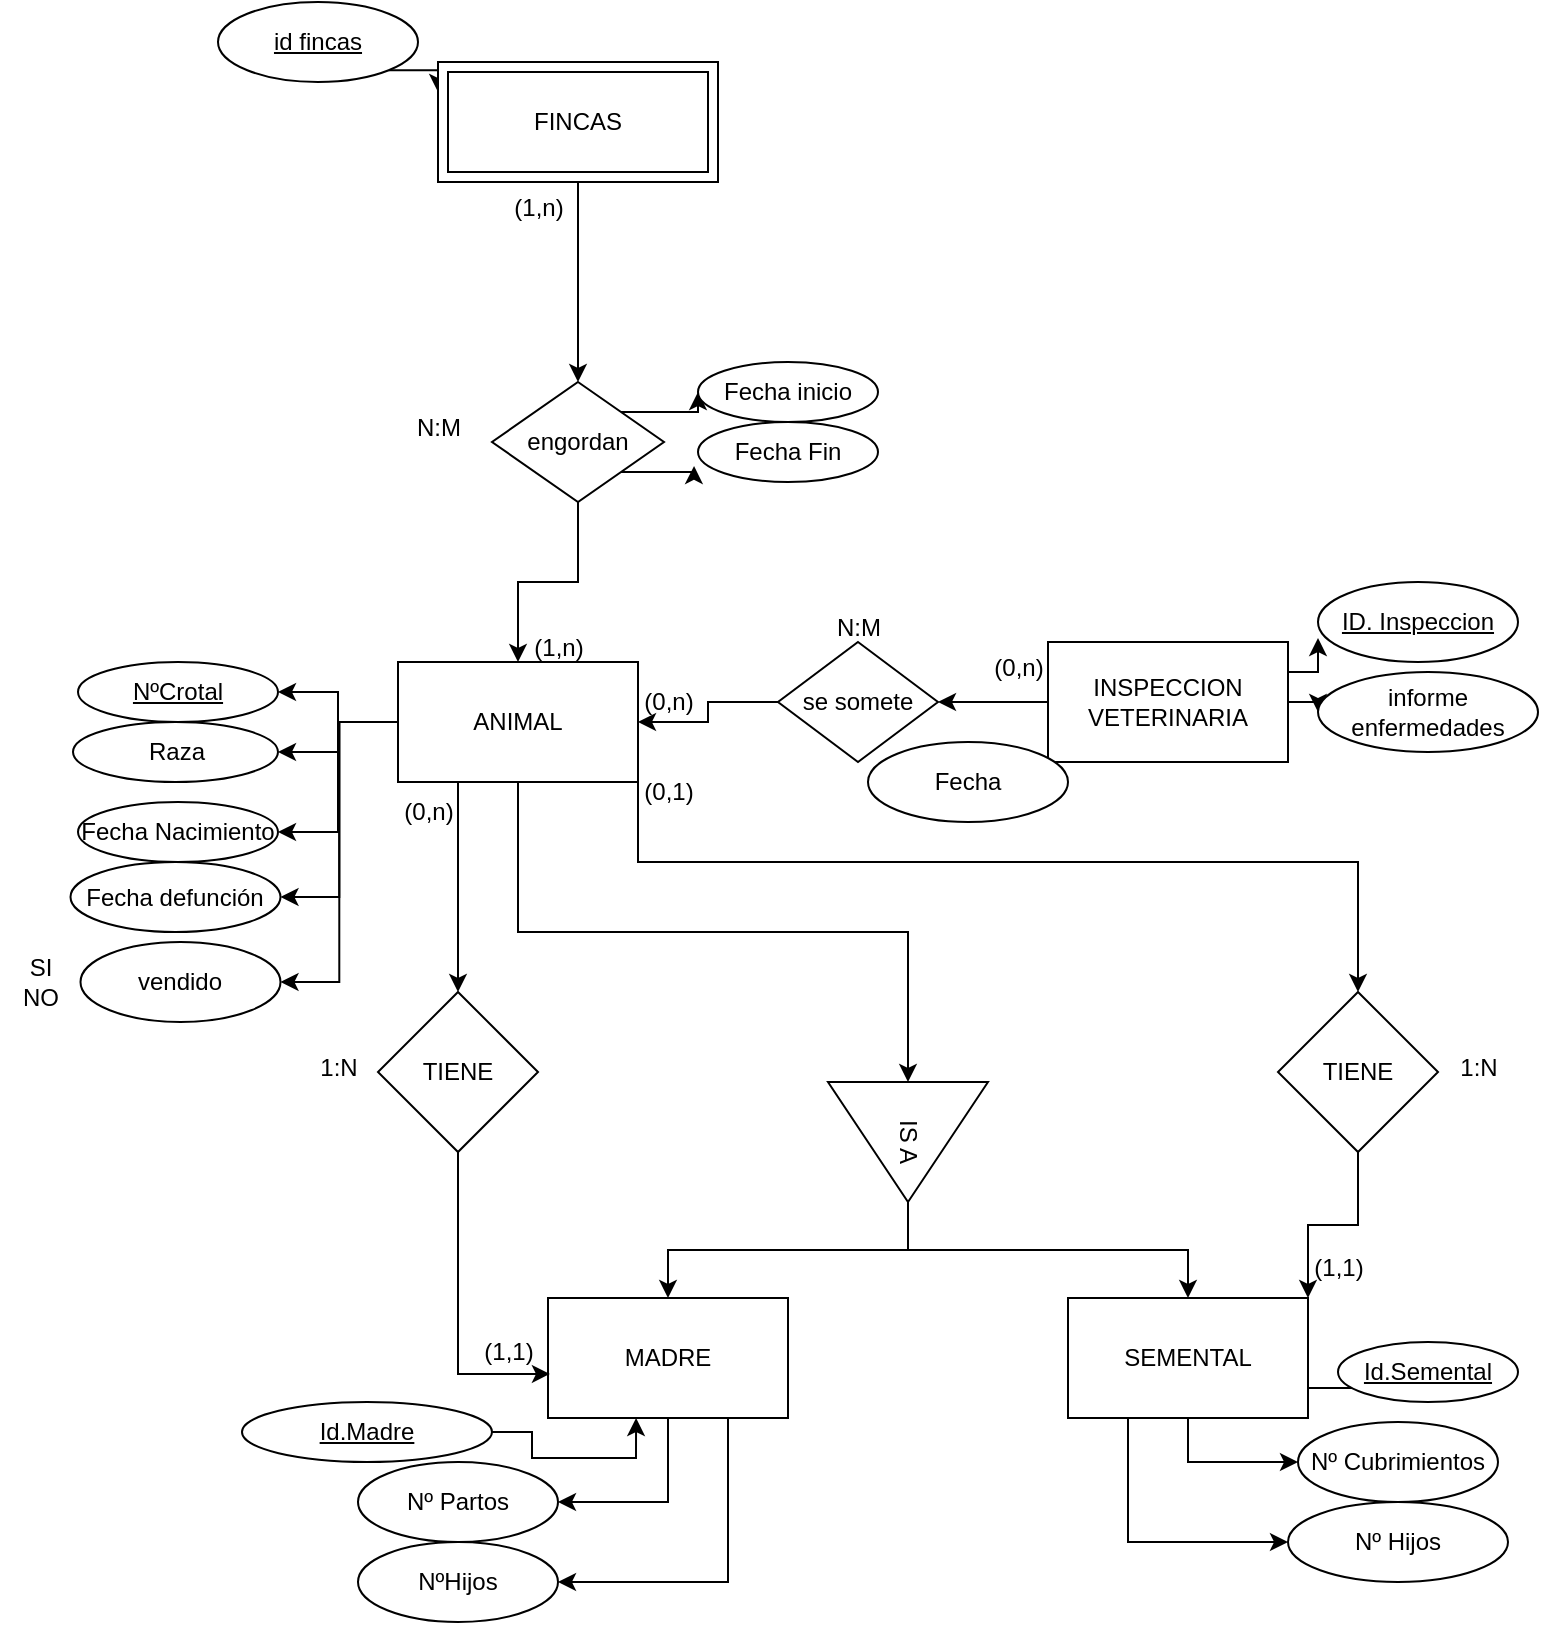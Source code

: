 <mxfile version="22.0.2" type="device">
  <diagram name="Página-1" id="4yHL77mqh13cgWV23KcG">
    <mxGraphModel dx="1779" dy="827" grid="1" gridSize="10" guides="1" tooltips="1" connect="1" arrows="1" fold="1" page="1" pageScale="1" pageWidth="827" pageHeight="1169" math="0" shadow="0">
      <root>
        <mxCell id="0" />
        <mxCell id="1" parent="0" />
        <mxCell id="sySCFFqM4Ui65GVLa6ty-9" style="edgeStyle=orthogonalEdgeStyle;rounded=0;orthogonalLoop=1;jettySize=auto;html=1;exitX=0.5;exitY=1;exitDx=0;exitDy=0;entryX=0;entryY=0.5;entryDx=0;entryDy=0;" edge="1" parent="1" source="sySCFFqM4Ui65GVLa6ty-2" target="sySCFFqM4Ui65GVLa6ty-8">
          <mxGeometry relative="1" as="geometry" />
        </mxCell>
        <mxCell id="sySCFFqM4Ui65GVLa6ty-38" style="edgeStyle=orthogonalEdgeStyle;rounded=0;orthogonalLoop=1;jettySize=auto;html=1;exitX=0;exitY=0.5;exitDx=0;exitDy=0;entryX=1;entryY=0.5;entryDx=0;entryDy=0;" edge="1" parent="1" source="sySCFFqM4Ui65GVLa6ty-2" target="sySCFFqM4Ui65GVLa6ty-13">
          <mxGeometry relative="1" as="geometry" />
        </mxCell>
        <mxCell id="sySCFFqM4Ui65GVLa6ty-39" style="edgeStyle=orthogonalEdgeStyle;rounded=0;orthogonalLoop=1;jettySize=auto;html=1;exitX=0;exitY=0.5;exitDx=0;exitDy=0;entryX=1;entryY=0.5;entryDx=0;entryDy=0;" edge="1" parent="1" source="sySCFFqM4Ui65GVLa6ty-2" target="sySCFFqM4Ui65GVLa6ty-12">
          <mxGeometry relative="1" as="geometry" />
        </mxCell>
        <mxCell id="sySCFFqM4Ui65GVLa6ty-41" style="edgeStyle=orthogonalEdgeStyle;rounded=0;orthogonalLoop=1;jettySize=auto;html=1;exitX=0;exitY=0.5;exitDx=0;exitDy=0;entryX=1;entryY=0.5;entryDx=0;entryDy=0;" edge="1" parent="1" source="sySCFFqM4Ui65GVLa6ty-2" target="sySCFFqM4Ui65GVLa6ty-35">
          <mxGeometry relative="1" as="geometry" />
        </mxCell>
        <mxCell id="sySCFFqM4Ui65GVLa6ty-42" style="edgeStyle=orthogonalEdgeStyle;rounded=0;orthogonalLoop=1;jettySize=auto;html=1;exitX=0;exitY=0.5;exitDx=0;exitDy=0;entryX=1;entryY=0.5;entryDx=0;entryDy=0;" edge="1" parent="1" source="sySCFFqM4Ui65GVLa6ty-2" target="sySCFFqM4Ui65GVLa6ty-36">
          <mxGeometry relative="1" as="geometry" />
        </mxCell>
        <mxCell id="sySCFFqM4Ui65GVLa6ty-84" style="edgeStyle=orthogonalEdgeStyle;rounded=0;orthogonalLoop=1;jettySize=auto;html=1;exitX=1;exitY=1;exitDx=0;exitDy=0;" edge="1" parent="1" source="sySCFFqM4Ui65GVLa6ty-2" target="sySCFFqM4Ui65GVLa6ty-75">
          <mxGeometry relative="1" as="geometry">
            <Array as="points">
              <mxPoint x="310" y="440" />
              <mxPoint x="670" y="440" />
            </Array>
          </mxGeometry>
        </mxCell>
        <mxCell id="sySCFFqM4Ui65GVLa6ty-86" style="edgeStyle=orthogonalEdgeStyle;rounded=0;orthogonalLoop=1;jettySize=auto;html=1;exitX=0.25;exitY=1;exitDx=0;exitDy=0;entryX=0.5;entryY=0;entryDx=0;entryDy=0;" edge="1" parent="1" source="sySCFFqM4Ui65GVLa6ty-2" target="sySCFFqM4Ui65GVLa6ty-74">
          <mxGeometry relative="1" as="geometry" />
        </mxCell>
        <mxCell id="sySCFFqM4Ui65GVLa6ty-96" style="edgeStyle=orthogonalEdgeStyle;rounded=0;orthogonalLoop=1;jettySize=auto;html=1;exitX=0;exitY=0.5;exitDx=0;exitDy=0;entryX=1;entryY=0.5;entryDx=0;entryDy=0;" edge="1" parent="1" source="sySCFFqM4Ui65GVLa6ty-2" target="sySCFFqM4Ui65GVLa6ty-94">
          <mxGeometry relative="1" as="geometry" />
        </mxCell>
        <mxCell id="sySCFFqM4Ui65GVLa6ty-2" value="ANIMAL" style="rounded=0;whiteSpace=wrap;html=1;" vertex="1" parent="1">
          <mxGeometry x="190" y="340" width="120" height="60" as="geometry" />
        </mxCell>
        <mxCell id="sySCFFqM4Ui65GVLa6ty-63" style="edgeStyle=orthogonalEdgeStyle;rounded=0;orthogonalLoop=1;jettySize=auto;html=1;exitX=1;exitY=0.5;exitDx=0;exitDy=0;entryX=0.5;entryY=0;entryDx=0;entryDy=0;" edge="1" parent="1" source="sySCFFqM4Ui65GVLa6ty-8" target="sySCFFqM4Ui65GVLa6ty-58">
          <mxGeometry relative="1" as="geometry" />
        </mxCell>
        <mxCell id="sySCFFqM4Ui65GVLa6ty-64" style="edgeStyle=orthogonalEdgeStyle;rounded=0;orthogonalLoop=1;jettySize=auto;html=1;exitX=1;exitY=0.5;exitDx=0;exitDy=0;" edge="1" parent="1" source="sySCFFqM4Ui65GVLa6ty-8" target="sySCFFqM4Ui65GVLa6ty-57">
          <mxGeometry relative="1" as="geometry" />
        </mxCell>
        <mxCell id="sySCFFqM4Ui65GVLa6ty-8" value="IS A" style="triangle;whiteSpace=wrap;html=1;rotation=90;" vertex="1" parent="1">
          <mxGeometry x="415" y="540" width="60" height="80" as="geometry" />
        </mxCell>
        <mxCell id="sySCFFqM4Ui65GVLa6ty-12" value="Raza" style="ellipse;whiteSpace=wrap;html=1;" vertex="1" parent="1">
          <mxGeometry x="27.5" y="370" width="102.5" height="30" as="geometry" />
        </mxCell>
        <mxCell id="sySCFFqM4Ui65GVLa6ty-13" value="&lt;u&gt;NºCrotal&lt;/u&gt;" style="ellipse;whiteSpace=wrap;html=1;" vertex="1" parent="1">
          <mxGeometry x="30" y="340" width="100" height="30" as="geometry" />
        </mxCell>
        <mxCell id="sySCFFqM4Ui65GVLa6ty-56" style="edgeStyle=orthogonalEdgeStyle;rounded=0;orthogonalLoop=1;jettySize=auto;html=1;exitX=1;exitY=1;exitDx=0;exitDy=0;entryX=0;entryY=0.25;entryDx=0;entryDy=0;" edge="1" parent="1" source="sySCFFqM4Ui65GVLa6ty-14" target="sySCFFqM4Ui65GVLa6ty-16">
          <mxGeometry relative="1" as="geometry" />
        </mxCell>
        <mxCell id="sySCFFqM4Ui65GVLa6ty-14" value="&lt;u&gt;id fincas&lt;/u&gt;" style="ellipse;whiteSpace=wrap;html=1;" vertex="1" parent="1">
          <mxGeometry x="100" y="10" width="100" height="40" as="geometry" />
        </mxCell>
        <mxCell id="sySCFFqM4Ui65GVLa6ty-18" style="edgeStyle=orthogonalEdgeStyle;rounded=0;orthogonalLoop=1;jettySize=auto;html=1;exitX=0.5;exitY=1;exitDx=0;exitDy=0;entryX=0.5;entryY=0;entryDx=0;entryDy=0;" edge="1" parent="1" source="sySCFFqM4Ui65GVLa6ty-15" target="sySCFFqM4Ui65GVLa6ty-2">
          <mxGeometry relative="1" as="geometry" />
        </mxCell>
        <mxCell id="sySCFFqM4Ui65GVLa6ty-51" style="edgeStyle=orthogonalEdgeStyle;rounded=0;orthogonalLoop=1;jettySize=auto;html=1;exitX=1;exitY=0;exitDx=0;exitDy=0;entryX=0;entryY=0.5;entryDx=0;entryDy=0;" edge="1" parent="1" source="sySCFFqM4Ui65GVLa6ty-15" target="sySCFFqM4Ui65GVLa6ty-20">
          <mxGeometry relative="1" as="geometry" />
        </mxCell>
        <mxCell id="sySCFFqM4Ui65GVLa6ty-15" value="engordan" style="rhombus;whiteSpace=wrap;html=1;" vertex="1" parent="1">
          <mxGeometry x="237" y="200" width="86" height="60" as="geometry" />
        </mxCell>
        <mxCell id="sySCFFqM4Ui65GVLa6ty-50" style="edgeStyle=orthogonalEdgeStyle;rounded=0;orthogonalLoop=1;jettySize=auto;html=1;exitX=0.5;exitY=1;exitDx=0;exitDy=0;entryX=0.5;entryY=0;entryDx=0;entryDy=0;" edge="1" parent="1" source="sySCFFqM4Ui65GVLa6ty-16" target="sySCFFqM4Ui65GVLa6ty-15">
          <mxGeometry relative="1" as="geometry" />
        </mxCell>
        <mxCell id="sySCFFqM4Ui65GVLa6ty-16" value="FINCAS" style="shape=ext;margin=3;double=1;whiteSpace=wrap;html=1;align=center;" vertex="1" parent="1">
          <mxGeometry x="210" y="40" width="140" height="60" as="geometry" />
        </mxCell>
        <mxCell id="sySCFFqM4Ui65GVLa6ty-19" value="Fecha Fin" style="ellipse;whiteSpace=wrap;html=1;" vertex="1" parent="1">
          <mxGeometry x="340" y="220" width="90" height="30" as="geometry" />
        </mxCell>
        <mxCell id="sySCFFqM4Ui65GVLa6ty-20" value="Fecha inicio" style="ellipse;whiteSpace=wrap;html=1;" vertex="1" parent="1">
          <mxGeometry x="340" y="190" width="90" height="30" as="geometry" />
        </mxCell>
        <mxCell id="sySCFFqM4Ui65GVLa6ty-30" value="NºHijos" style="ellipse;whiteSpace=wrap;html=1;" vertex="1" parent="1">
          <mxGeometry x="170" y="780" width="100" height="40" as="geometry" />
        </mxCell>
        <mxCell id="sySCFFqM4Ui65GVLa6ty-31" value="Nº Partos" style="ellipse;whiteSpace=wrap;html=1;" vertex="1" parent="1">
          <mxGeometry x="170" y="740" width="100" height="40" as="geometry" />
        </mxCell>
        <mxCell id="sySCFFqM4Ui65GVLa6ty-32" value="Nº Hijos" style="ellipse;whiteSpace=wrap;html=1;" vertex="1" parent="1">
          <mxGeometry x="635" y="760" width="110" height="40" as="geometry" />
        </mxCell>
        <mxCell id="sySCFFqM4Ui65GVLa6ty-33" value="Nº Cubrimientos" style="ellipse;whiteSpace=wrap;html=1;" vertex="1" parent="1">
          <mxGeometry x="640" y="720" width="100" height="40" as="geometry" />
        </mxCell>
        <mxCell id="sySCFFqM4Ui65GVLa6ty-35" value="Fecha Nacimiento" style="ellipse;whiteSpace=wrap;html=1;" vertex="1" parent="1">
          <mxGeometry x="30" y="410" width="100" height="30" as="geometry" />
        </mxCell>
        <mxCell id="sySCFFqM4Ui65GVLa6ty-36" value="Fecha defunción" style="ellipse;whiteSpace=wrap;html=1;" vertex="1" parent="1">
          <mxGeometry x="26.25" y="440" width="105" height="35" as="geometry" />
        </mxCell>
        <mxCell id="sySCFFqM4Ui65GVLa6ty-52" style="edgeStyle=orthogonalEdgeStyle;rounded=0;orthogonalLoop=1;jettySize=auto;html=1;exitX=1;exitY=1;exitDx=0;exitDy=0;entryX=-0.022;entryY=0.733;entryDx=0;entryDy=0;entryPerimeter=0;" edge="1" parent="1" source="sySCFFqM4Ui65GVLa6ty-15" target="sySCFFqM4Ui65GVLa6ty-19">
          <mxGeometry relative="1" as="geometry" />
        </mxCell>
        <mxCell id="sySCFFqM4Ui65GVLa6ty-53" value="(1,n)" style="text;html=1;align=center;verticalAlign=middle;resizable=0;points=[];autosize=1;strokeColor=none;fillColor=none;" vertex="1" parent="1">
          <mxGeometry x="235" y="98" width="50" height="30" as="geometry" />
        </mxCell>
        <mxCell id="sySCFFqM4Ui65GVLa6ty-54" value="(1,n)" style="text;html=1;align=center;verticalAlign=middle;resizable=0;points=[];autosize=1;strokeColor=none;fillColor=none;" vertex="1" parent="1">
          <mxGeometry x="245" y="318" width="50" height="30" as="geometry" />
        </mxCell>
        <mxCell id="sySCFFqM4Ui65GVLa6ty-55" value="N:M" style="text;html=1;align=center;verticalAlign=middle;resizable=0;points=[];autosize=1;strokeColor=none;fillColor=none;" vertex="1" parent="1">
          <mxGeometry x="185" y="208" width="50" height="30" as="geometry" />
        </mxCell>
        <mxCell id="sySCFFqM4Ui65GVLa6ty-59" style="edgeStyle=orthogonalEdgeStyle;rounded=0;orthogonalLoop=1;jettySize=auto;html=1;exitX=0.25;exitY=1;exitDx=0;exitDy=0;entryX=0;entryY=0.5;entryDx=0;entryDy=0;" edge="1" parent="1" source="sySCFFqM4Ui65GVLa6ty-57" target="sySCFFqM4Ui65GVLa6ty-32">
          <mxGeometry relative="1" as="geometry" />
        </mxCell>
        <mxCell id="sySCFFqM4Ui65GVLa6ty-62" style="edgeStyle=orthogonalEdgeStyle;rounded=0;orthogonalLoop=1;jettySize=auto;html=1;exitX=0.5;exitY=1;exitDx=0;exitDy=0;entryX=0;entryY=0.5;entryDx=0;entryDy=0;" edge="1" parent="1" source="sySCFFqM4Ui65GVLa6ty-57" target="sySCFFqM4Ui65GVLa6ty-33">
          <mxGeometry relative="1" as="geometry" />
        </mxCell>
        <mxCell id="sySCFFqM4Ui65GVLa6ty-100" style="edgeStyle=orthogonalEdgeStyle;rounded=0;orthogonalLoop=1;jettySize=auto;html=1;exitX=1;exitY=0.75;exitDx=0;exitDy=0;entryX=0;entryY=1;entryDx=0;entryDy=0;" edge="1" parent="1" source="sySCFFqM4Ui65GVLa6ty-57" target="sySCFFqM4Ui65GVLa6ty-97">
          <mxGeometry relative="1" as="geometry" />
        </mxCell>
        <mxCell id="sySCFFqM4Ui65GVLa6ty-57" value="SEMENTAL" style="rounded=0;whiteSpace=wrap;html=1;" vertex="1" parent="1">
          <mxGeometry x="525" y="658" width="120" height="60" as="geometry" />
        </mxCell>
        <mxCell id="sySCFFqM4Ui65GVLa6ty-60" style="edgeStyle=orthogonalEdgeStyle;rounded=0;orthogonalLoop=1;jettySize=auto;html=1;exitX=0.75;exitY=1;exitDx=0;exitDy=0;entryX=1;entryY=0.5;entryDx=0;entryDy=0;" edge="1" parent="1" source="sySCFFqM4Ui65GVLa6ty-58" target="sySCFFqM4Ui65GVLa6ty-30">
          <mxGeometry relative="1" as="geometry" />
        </mxCell>
        <mxCell id="sySCFFqM4Ui65GVLa6ty-61" style="edgeStyle=orthogonalEdgeStyle;rounded=0;orthogonalLoop=1;jettySize=auto;html=1;exitX=0.5;exitY=1;exitDx=0;exitDy=0;entryX=1;entryY=0.5;entryDx=0;entryDy=0;" edge="1" parent="1" source="sySCFFqM4Ui65GVLa6ty-58" target="sySCFFqM4Ui65GVLa6ty-31">
          <mxGeometry relative="1" as="geometry" />
        </mxCell>
        <mxCell id="sySCFFqM4Ui65GVLa6ty-58" value="MADRE" style="rounded=0;whiteSpace=wrap;html=1;" vertex="1" parent="1">
          <mxGeometry x="265" y="658" width="120" height="60" as="geometry" />
        </mxCell>
        <mxCell id="sySCFFqM4Ui65GVLa6ty-79" style="edgeStyle=orthogonalEdgeStyle;rounded=0;orthogonalLoop=1;jettySize=auto;html=1;exitX=0;exitY=0.5;exitDx=0;exitDy=0;entryX=1;entryY=0.5;entryDx=0;entryDy=0;" edge="1" parent="1" source="sySCFFqM4Ui65GVLa6ty-71" target="sySCFFqM4Ui65GVLa6ty-72">
          <mxGeometry relative="1" as="geometry" />
        </mxCell>
        <mxCell id="sySCFFqM4Ui65GVLa6ty-103" style="edgeStyle=orthogonalEdgeStyle;rounded=0;orthogonalLoop=1;jettySize=auto;html=1;exitX=1;exitY=0.5;exitDx=0;exitDy=0;entryX=0;entryY=0.5;entryDx=0;entryDy=0;" edge="1" parent="1" source="sySCFFqM4Ui65GVLa6ty-71" target="sySCFFqM4Ui65GVLa6ty-76">
          <mxGeometry relative="1" as="geometry" />
        </mxCell>
        <mxCell id="sySCFFqM4Ui65GVLa6ty-71" value="INSPECCION VETERINARIA" style="rounded=0;whiteSpace=wrap;html=1;" vertex="1" parent="1">
          <mxGeometry x="515" y="330" width="120" height="60" as="geometry" />
        </mxCell>
        <mxCell id="sySCFFqM4Ui65GVLa6ty-80" style="edgeStyle=orthogonalEdgeStyle;rounded=0;orthogonalLoop=1;jettySize=auto;html=1;exitX=0;exitY=0.5;exitDx=0;exitDy=0;entryX=1;entryY=0.5;entryDx=0;entryDy=0;" edge="1" parent="1" source="sySCFFqM4Ui65GVLa6ty-72" target="sySCFFqM4Ui65GVLa6ty-2">
          <mxGeometry relative="1" as="geometry" />
        </mxCell>
        <mxCell id="sySCFFqM4Ui65GVLa6ty-72" value="se somete" style="rhombus;whiteSpace=wrap;html=1;" vertex="1" parent="1">
          <mxGeometry x="380" y="330" width="80" height="60" as="geometry" />
        </mxCell>
        <mxCell id="sySCFFqM4Ui65GVLa6ty-74" value="TIENE" style="rhombus;whiteSpace=wrap;html=1;" vertex="1" parent="1">
          <mxGeometry x="180" y="505" width="80" height="80" as="geometry" />
        </mxCell>
        <mxCell id="sySCFFqM4Ui65GVLa6ty-101" style="edgeStyle=orthogonalEdgeStyle;rounded=0;orthogonalLoop=1;jettySize=auto;html=1;exitX=0.5;exitY=1;exitDx=0;exitDy=0;entryX=1;entryY=0;entryDx=0;entryDy=0;" edge="1" parent="1" source="sySCFFqM4Ui65GVLa6ty-75" target="sySCFFqM4Ui65GVLa6ty-57">
          <mxGeometry relative="1" as="geometry" />
        </mxCell>
        <mxCell id="sySCFFqM4Ui65GVLa6ty-75" value="TIENE" style="rhombus;whiteSpace=wrap;html=1;" vertex="1" parent="1">
          <mxGeometry x="630" y="505" width="80" height="80" as="geometry" />
        </mxCell>
        <mxCell id="sySCFFqM4Ui65GVLa6ty-76" value="informe&lt;br&gt;enfermedades" style="ellipse;whiteSpace=wrap;html=1;" vertex="1" parent="1">
          <mxGeometry x="650" y="345" width="110" height="40" as="geometry" />
        </mxCell>
        <mxCell id="sySCFFqM4Ui65GVLa6ty-77" value="Fecha" style="ellipse;whiteSpace=wrap;html=1;" vertex="1" parent="1">
          <mxGeometry x="425" y="380" width="100" height="40" as="geometry" />
        </mxCell>
        <mxCell id="sySCFFqM4Ui65GVLa6ty-78" value="&lt;u&gt;ID. Inspeccion&lt;/u&gt;" style="ellipse;whiteSpace=wrap;html=1;" vertex="1" parent="1">
          <mxGeometry x="650" y="300" width="100" height="40" as="geometry" />
        </mxCell>
        <mxCell id="sySCFFqM4Ui65GVLa6ty-81" value="(0,n)" style="text;html=1;align=center;verticalAlign=middle;resizable=0;points=[];autosize=1;strokeColor=none;fillColor=none;" vertex="1" parent="1">
          <mxGeometry x="475" y="328" width="50" height="30" as="geometry" />
        </mxCell>
        <mxCell id="sySCFFqM4Ui65GVLa6ty-82" value="(0,n)" style="text;html=1;align=center;verticalAlign=middle;resizable=0;points=[];autosize=1;strokeColor=none;fillColor=none;" vertex="1" parent="1">
          <mxGeometry x="300" y="345" width="50" height="30" as="geometry" />
        </mxCell>
        <mxCell id="sySCFFqM4Ui65GVLa6ty-83" value="N:M" style="text;html=1;align=center;verticalAlign=middle;resizable=0;points=[];autosize=1;strokeColor=none;fillColor=none;" vertex="1" parent="1">
          <mxGeometry x="395" y="308" width="50" height="30" as="geometry" />
        </mxCell>
        <mxCell id="sySCFFqM4Ui65GVLa6ty-87" style="edgeStyle=orthogonalEdgeStyle;rounded=0;orthogonalLoop=1;jettySize=auto;html=1;exitX=0.5;exitY=1;exitDx=0;exitDy=0;entryX=0.008;entryY=0.633;entryDx=0;entryDy=0;entryPerimeter=0;" edge="1" parent="1" source="sySCFFqM4Ui65GVLa6ty-74" target="sySCFFqM4Ui65GVLa6ty-58">
          <mxGeometry relative="1" as="geometry" />
        </mxCell>
        <mxCell id="sySCFFqM4Ui65GVLa6ty-88" value="(0,n)" style="text;html=1;align=center;verticalAlign=middle;resizable=0;points=[];autosize=1;strokeColor=none;fillColor=none;" vertex="1" parent="1">
          <mxGeometry x="180" y="400" width="50" height="30" as="geometry" />
        </mxCell>
        <mxCell id="sySCFFqM4Ui65GVLa6ty-89" value="(1,1)" style="text;html=1;align=center;verticalAlign=middle;resizable=0;points=[];autosize=1;strokeColor=none;fillColor=none;" vertex="1" parent="1">
          <mxGeometry x="220" y="670" width="50" height="30" as="geometry" />
        </mxCell>
        <mxCell id="sySCFFqM4Ui65GVLa6ty-90" value="(1,1)" style="text;html=1;align=center;verticalAlign=middle;resizable=0;points=[];autosize=1;strokeColor=none;fillColor=none;" vertex="1" parent="1">
          <mxGeometry x="635" y="628" width="50" height="30" as="geometry" />
        </mxCell>
        <mxCell id="sySCFFqM4Ui65GVLa6ty-91" value="(0,1)" style="text;html=1;align=center;verticalAlign=middle;resizable=0;points=[];autosize=1;strokeColor=none;fillColor=none;" vertex="1" parent="1">
          <mxGeometry x="300" y="390" width="50" height="30" as="geometry" />
        </mxCell>
        <mxCell id="sySCFFqM4Ui65GVLa6ty-92" value="1:N" style="text;html=1;align=center;verticalAlign=middle;resizable=0;points=[];autosize=1;strokeColor=none;fillColor=none;" vertex="1" parent="1">
          <mxGeometry x="140" y="528" width="40" height="30" as="geometry" />
        </mxCell>
        <mxCell id="sySCFFqM4Ui65GVLa6ty-93" value="1:N" style="text;html=1;align=center;verticalAlign=middle;resizable=0;points=[];autosize=1;strokeColor=none;fillColor=none;" vertex="1" parent="1">
          <mxGeometry x="710" y="528" width="40" height="30" as="geometry" />
        </mxCell>
        <mxCell id="sySCFFqM4Ui65GVLa6ty-94" value="vendido" style="ellipse;whiteSpace=wrap;html=1;" vertex="1" parent="1">
          <mxGeometry x="31.25" y="480" width="100" height="40" as="geometry" />
        </mxCell>
        <mxCell id="sySCFFqM4Ui65GVLa6ty-95" value="SI&lt;br&gt;NO" style="text;html=1;align=center;verticalAlign=middle;resizable=0;points=[];autosize=1;strokeColor=none;fillColor=none;" vertex="1" parent="1">
          <mxGeometry x="-8.75" y="480" width="40" height="40" as="geometry" />
        </mxCell>
        <mxCell id="sySCFFqM4Ui65GVLa6ty-97" value="&lt;u&gt;Id.Semental&lt;/u&gt;" style="ellipse;whiteSpace=wrap;html=1;" vertex="1" parent="1">
          <mxGeometry x="660" y="680" width="90" height="30" as="geometry" />
        </mxCell>
        <mxCell id="sySCFFqM4Ui65GVLa6ty-98" value="&lt;u&gt;Id.Madre&lt;/u&gt;" style="ellipse;whiteSpace=wrap;html=1;" vertex="1" parent="1">
          <mxGeometry x="112" y="710" width="125" height="30" as="geometry" />
        </mxCell>
        <mxCell id="sySCFFqM4Ui65GVLa6ty-99" style="edgeStyle=orthogonalEdgeStyle;rounded=0;orthogonalLoop=1;jettySize=auto;html=1;exitX=1;exitY=0.5;exitDx=0;exitDy=0;entryX=0.367;entryY=1;entryDx=0;entryDy=0;entryPerimeter=0;" edge="1" parent="1" source="sySCFFqM4Ui65GVLa6ty-98" target="sySCFFqM4Ui65GVLa6ty-58">
          <mxGeometry relative="1" as="geometry" />
        </mxCell>
        <mxCell id="sySCFFqM4Ui65GVLa6ty-102" style="edgeStyle=orthogonalEdgeStyle;rounded=0;orthogonalLoop=1;jettySize=auto;html=1;exitX=1;exitY=0.25;exitDx=0;exitDy=0;entryX=0;entryY=0.7;entryDx=0;entryDy=0;entryPerimeter=0;" edge="1" parent="1" source="sySCFFqM4Ui65GVLa6ty-71" target="sySCFFqM4Ui65GVLa6ty-78">
          <mxGeometry relative="1" as="geometry" />
        </mxCell>
      </root>
    </mxGraphModel>
  </diagram>
</mxfile>
